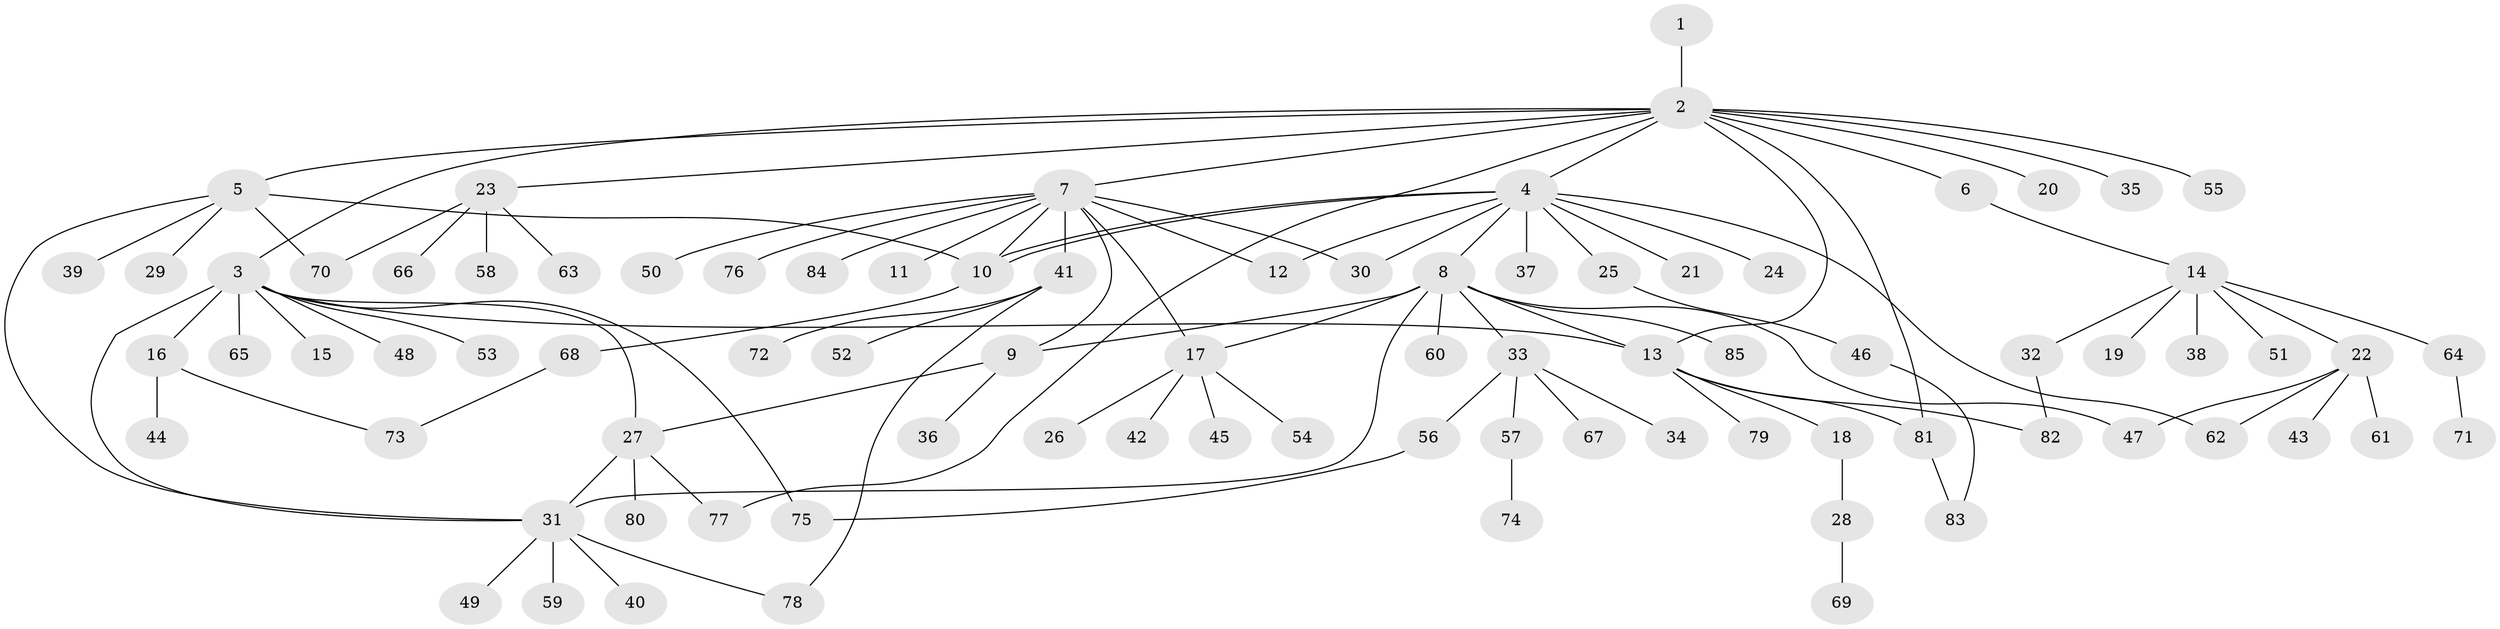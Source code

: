 // Generated by graph-tools (version 1.1) at 2025/35/03/09/25 02:35:52]
// undirected, 85 vertices, 107 edges
graph export_dot {
graph [start="1"]
  node [color=gray90,style=filled];
  1;
  2;
  3;
  4;
  5;
  6;
  7;
  8;
  9;
  10;
  11;
  12;
  13;
  14;
  15;
  16;
  17;
  18;
  19;
  20;
  21;
  22;
  23;
  24;
  25;
  26;
  27;
  28;
  29;
  30;
  31;
  32;
  33;
  34;
  35;
  36;
  37;
  38;
  39;
  40;
  41;
  42;
  43;
  44;
  45;
  46;
  47;
  48;
  49;
  50;
  51;
  52;
  53;
  54;
  55;
  56;
  57;
  58;
  59;
  60;
  61;
  62;
  63;
  64;
  65;
  66;
  67;
  68;
  69;
  70;
  71;
  72;
  73;
  74;
  75;
  76;
  77;
  78;
  79;
  80;
  81;
  82;
  83;
  84;
  85;
  1 -- 2;
  2 -- 3;
  2 -- 4;
  2 -- 5;
  2 -- 6;
  2 -- 7;
  2 -- 13;
  2 -- 20;
  2 -- 23;
  2 -- 35;
  2 -- 55;
  2 -- 77;
  2 -- 81;
  3 -- 13;
  3 -- 15;
  3 -- 16;
  3 -- 27;
  3 -- 31;
  3 -- 48;
  3 -- 53;
  3 -- 65;
  3 -- 75;
  4 -- 8;
  4 -- 10;
  4 -- 10;
  4 -- 12;
  4 -- 21;
  4 -- 24;
  4 -- 25;
  4 -- 30;
  4 -- 37;
  4 -- 62;
  5 -- 10;
  5 -- 29;
  5 -- 31;
  5 -- 39;
  5 -- 70;
  6 -- 14;
  7 -- 9;
  7 -- 10;
  7 -- 11;
  7 -- 12;
  7 -- 17;
  7 -- 30;
  7 -- 41;
  7 -- 50;
  7 -- 76;
  7 -- 84;
  8 -- 9;
  8 -- 13;
  8 -- 17;
  8 -- 31;
  8 -- 33;
  8 -- 47;
  8 -- 60;
  8 -- 85;
  9 -- 27;
  9 -- 36;
  10 -- 68;
  13 -- 18;
  13 -- 79;
  13 -- 81;
  13 -- 82;
  14 -- 19;
  14 -- 22;
  14 -- 32;
  14 -- 38;
  14 -- 51;
  14 -- 64;
  16 -- 44;
  16 -- 73;
  17 -- 26;
  17 -- 42;
  17 -- 45;
  17 -- 54;
  18 -- 28;
  22 -- 43;
  22 -- 47;
  22 -- 61;
  22 -- 62;
  23 -- 58;
  23 -- 63;
  23 -- 66;
  23 -- 70;
  25 -- 46;
  27 -- 31;
  27 -- 77;
  27 -- 80;
  28 -- 69;
  31 -- 40;
  31 -- 49;
  31 -- 59;
  31 -- 78;
  32 -- 82;
  33 -- 34;
  33 -- 56;
  33 -- 57;
  33 -- 67;
  41 -- 52;
  41 -- 72;
  41 -- 78;
  46 -- 83;
  56 -- 75;
  57 -- 74;
  64 -- 71;
  68 -- 73;
  81 -- 83;
}

